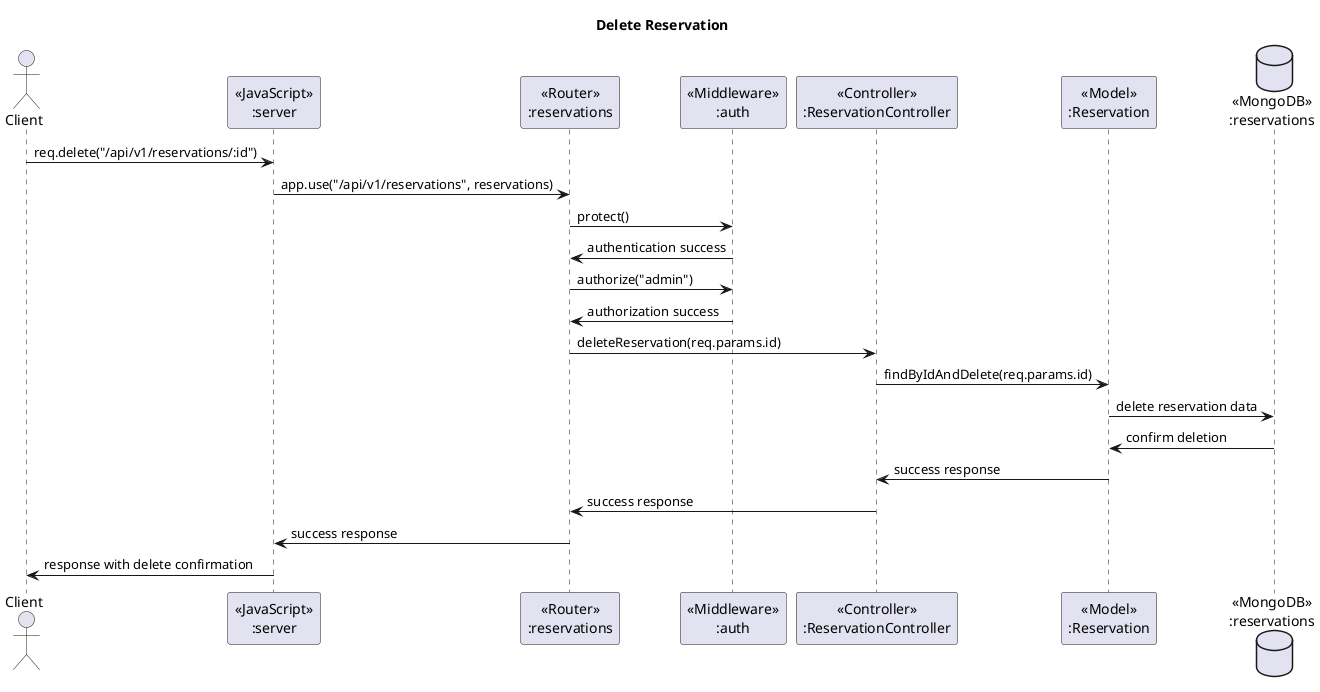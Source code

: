 @startuml
title Delete Reservation

actor Client
participant "«JavaScript»\n:server" as Server
participant "«Router»\n:reservations" as Router
participant "«Middleware»\n:auth" as Middleware
participant "«Controller»\n:ReservationController" as Controller
participant "«Model»\n:Reservation" as Model
database "«MongoDB»\n:reservations" as Database

Client -> Server: req.delete("/api/v1/reservations/:id")
Server -> Router: app.use("/api/v1/reservations", reservations)
Router -> Middleware: protect()
Middleware -> Router: authentication success
Router -> Middleware: authorize("admin")
Middleware -> Router: authorization success
Router -> Controller: deleteReservation(req.params.id)
Controller -> Model: findByIdAndDelete(req.params.id)
Model -> Database: delete reservation data
Database -> Model: confirm deletion
Model -> Controller: success response
Controller -> Router: success response
Router -> Server: success response
Server -> Client: response with delete confirmation

@enduml
